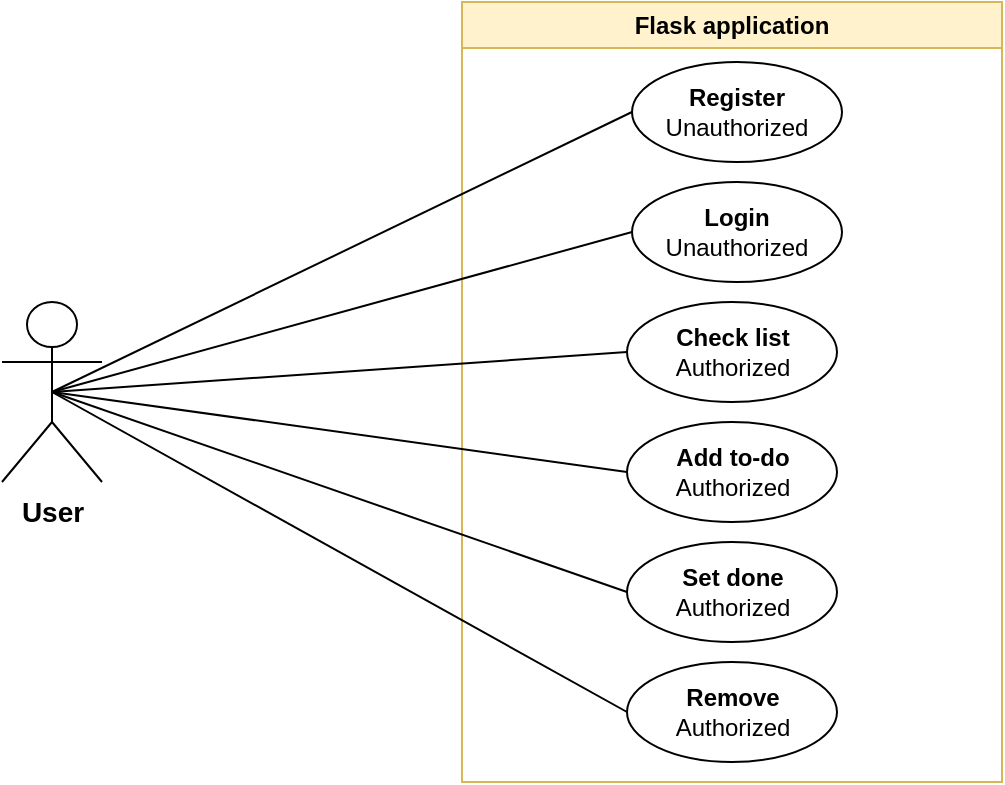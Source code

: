 <mxfile version="23.1.5" type="device">
  <diagram name="Page-1" id="w2spiss-9R0eat1zwMmG">
    <mxGraphModel dx="1098" dy="820" grid="1" gridSize="10" guides="1" tooltips="1" connect="1" arrows="1" fold="1" page="1" pageScale="1" pageWidth="850" pageHeight="1100" math="0" shadow="0">
      <root>
        <mxCell id="0" />
        <mxCell id="1" parent="0" />
        <mxCell id="a9O6dwVZhctFwtf7mcp--1" value="&lt;font style=&quot;font-size: 14px;&quot;&gt;&lt;b&gt;User&lt;/b&gt;&lt;/font&gt;" style="shape=umlActor;verticalLabelPosition=bottom;verticalAlign=top;html=1;outlineConnect=0;" parent="1" vertex="1">
          <mxGeometry x="50" y="230" width="50" height="90" as="geometry" />
        </mxCell>
        <mxCell id="lbwXi1pSMVNwbhtN_x_Q-2" value="Flask application" style="swimlane;whiteSpace=wrap;html=1;fillColor=#fff2cc;strokeColor=#d6b656;" vertex="1" parent="1">
          <mxGeometry x="280" y="80" width="270" height="390" as="geometry">
            <mxRectangle x="160" y="80" width="110" height="30" as="alternateBounds" />
          </mxGeometry>
        </mxCell>
        <mxCell id="lbwXi1pSMVNwbhtN_x_Q-4" value="&lt;b&gt;Register&lt;/b&gt;&lt;br style=&quot;border-color: var(--border-color);&quot;&gt;Unauthorized" style="ellipse;whiteSpace=wrap;html=1;align=center;" vertex="1" parent="lbwXi1pSMVNwbhtN_x_Q-2">
          <mxGeometry x="85" y="30" width="105" height="50" as="geometry" />
        </mxCell>
        <mxCell id="lbwXi1pSMVNwbhtN_x_Q-5" value="&lt;b&gt;Login&lt;/b&gt;&lt;br&gt;Unauthorized" style="ellipse;whiteSpace=wrap;html=1;align=center;" vertex="1" parent="lbwXi1pSMVNwbhtN_x_Q-2">
          <mxGeometry x="85" y="90" width="105" height="50" as="geometry" />
        </mxCell>
        <mxCell id="lbwXi1pSMVNwbhtN_x_Q-6" value="&lt;b&gt;Add to-do&lt;/b&gt;&lt;br style=&quot;border-color: var(--border-color);&quot;&gt;Authorized" style="ellipse;whiteSpace=wrap;html=1;align=center;" vertex="1" parent="lbwXi1pSMVNwbhtN_x_Q-2">
          <mxGeometry x="82.5" y="210" width="105" height="50" as="geometry" />
        </mxCell>
        <mxCell id="lbwXi1pSMVNwbhtN_x_Q-7" value="&lt;b&gt;Set done&lt;/b&gt;&lt;br&gt;Authorized" style="ellipse;whiteSpace=wrap;html=1;align=center;" vertex="1" parent="lbwXi1pSMVNwbhtN_x_Q-2">
          <mxGeometry x="82.5" y="270" width="105" height="50" as="geometry" />
        </mxCell>
        <mxCell id="lbwXi1pSMVNwbhtN_x_Q-8" value="&lt;b&gt;Remove&lt;/b&gt;&lt;br&gt;Authorized" style="ellipse;whiteSpace=wrap;html=1;align=center;" vertex="1" parent="lbwXi1pSMVNwbhtN_x_Q-2">
          <mxGeometry x="82.5" y="330" width="105" height="50" as="geometry" />
        </mxCell>
        <mxCell id="lbwXi1pSMVNwbhtN_x_Q-9" value="&lt;b&gt;Check list&lt;br&gt;&lt;/b&gt;Authorized" style="ellipse;whiteSpace=wrap;html=1;align=center;" vertex="1" parent="lbwXi1pSMVNwbhtN_x_Q-2">
          <mxGeometry x="82.5" y="150" width="105" height="50" as="geometry" />
        </mxCell>
        <mxCell id="lbwXi1pSMVNwbhtN_x_Q-10" value="" style="endArrow=none;html=1;rounded=0;exitX=0.5;exitY=0.5;exitDx=0;exitDy=0;exitPerimeter=0;entryX=0;entryY=0.5;entryDx=0;entryDy=0;" edge="1" parent="1" source="a9O6dwVZhctFwtf7mcp--1" target="lbwXi1pSMVNwbhtN_x_Q-4">
          <mxGeometry width="50" height="50" relative="1" as="geometry">
            <mxPoint x="140" y="270" as="sourcePoint" />
            <mxPoint x="190" y="220" as="targetPoint" />
          </mxGeometry>
        </mxCell>
        <mxCell id="lbwXi1pSMVNwbhtN_x_Q-11" value="" style="endArrow=none;html=1;rounded=0;exitX=0.5;exitY=0.5;exitDx=0;exitDy=0;exitPerimeter=0;entryX=0;entryY=0.5;entryDx=0;entryDy=0;" edge="1" parent="1" source="a9O6dwVZhctFwtf7mcp--1" target="lbwXi1pSMVNwbhtN_x_Q-5">
          <mxGeometry width="50" height="50" relative="1" as="geometry">
            <mxPoint x="85" y="285" as="sourcePoint" />
            <mxPoint x="355" y="145" as="targetPoint" />
          </mxGeometry>
        </mxCell>
        <mxCell id="lbwXi1pSMVNwbhtN_x_Q-12" value="" style="endArrow=none;html=1;rounded=0;exitX=0.5;exitY=0.5;exitDx=0;exitDy=0;exitPerimeter=0;entryX=0;entryY=0.5;entryDx=0;entryDy=0;" edge="1" parent="1" source="a9O6dwVZhctFwtf7mcp--1" target="lbwXi1pSMVNwbhtN_x_Q-9">
          <mxGeometry width="50" height="50" relative="1" as="geometry">
            <mxPoint x="30" y="550" as="sourcePoint" />
            <mxPoint x="300" y="410" as="targetPoint" />
          </mxGeometry>
        </mxCell>
        <mxCell id="lbwXi1pSMVNwbhtN_x_Q-13" value="" style="endArrow=none;html=1;rounded=0;exitX=0.5;exitY=0.5;exitDx=0;exitDy=0;exitPerimeter=0;entryX=0;entryY=0.5;entryDx=0;entryDy=0;" edge="1" parent="1" source="a9O6dwVZhctFwtf7mcp--1" target="lbwXi1pSMVNwbhtN_x_Q-6">
          <mxGeometry width="50" height="50" relative="1" as="geometry">
            <mxPoint x="30" y="570" as="sourcePoint" />
            <mxPoint x="300" y="430" as="targetPoint" />
          </mxGeometry>
        </mxCell>
        <mxCell id="lbwXi1pSMVNwbhtN_x_Q-14" value="" style="endArrow=none;html=1;rounded=0;exitX=0.5;exitY=0.5;exitDx=0;exitDy=0;exitPerimeter=0;entryX=0;entryY=0.5;entryDx=0;entryDy=0;" edge="1" parent="1" source="a9O6dwVZhctFwtf7mcp--1" target="lbwXi1pSMVNwbhtN_x_Q-7">
          <mxGeometry width="50" height="50" relative="1" as="geometry">
            <mxPoint x="70" y="570" as="sourcePoint" />
            <mxPoint x="150" y="430" as="targetPoint" />
          </mxGeometry>
        </mxCell>
        <mxCell id="lbwXi1pSMVNwbhtN_x_Q-15" value="" style="endArrow=none;html=1;rounded=0;exitX=0.5;exitY=0.5;exitDx=0;exitDy=0;exitPerimeter=0;entryX=0;entryY=0.5;entryDx=0;entryDy=0;" edge="1" parent="1" source="a9O6dwVZhctFwtf7mcp--1" target="lbwXi1pSMVNwbhtN_x_Q-8">
          <mxGeometry width="50" height="50" relative="1" as="geometry">
            <mxPoint x="100" y="580" as="sourcePoint" />
            <mxPoint x="370" y="440" as="targetPoint" />
          </mxGeometry>
        </mxCell>
      </root>
    </mxGraphModel>
  </diagram>
</mxfile>
